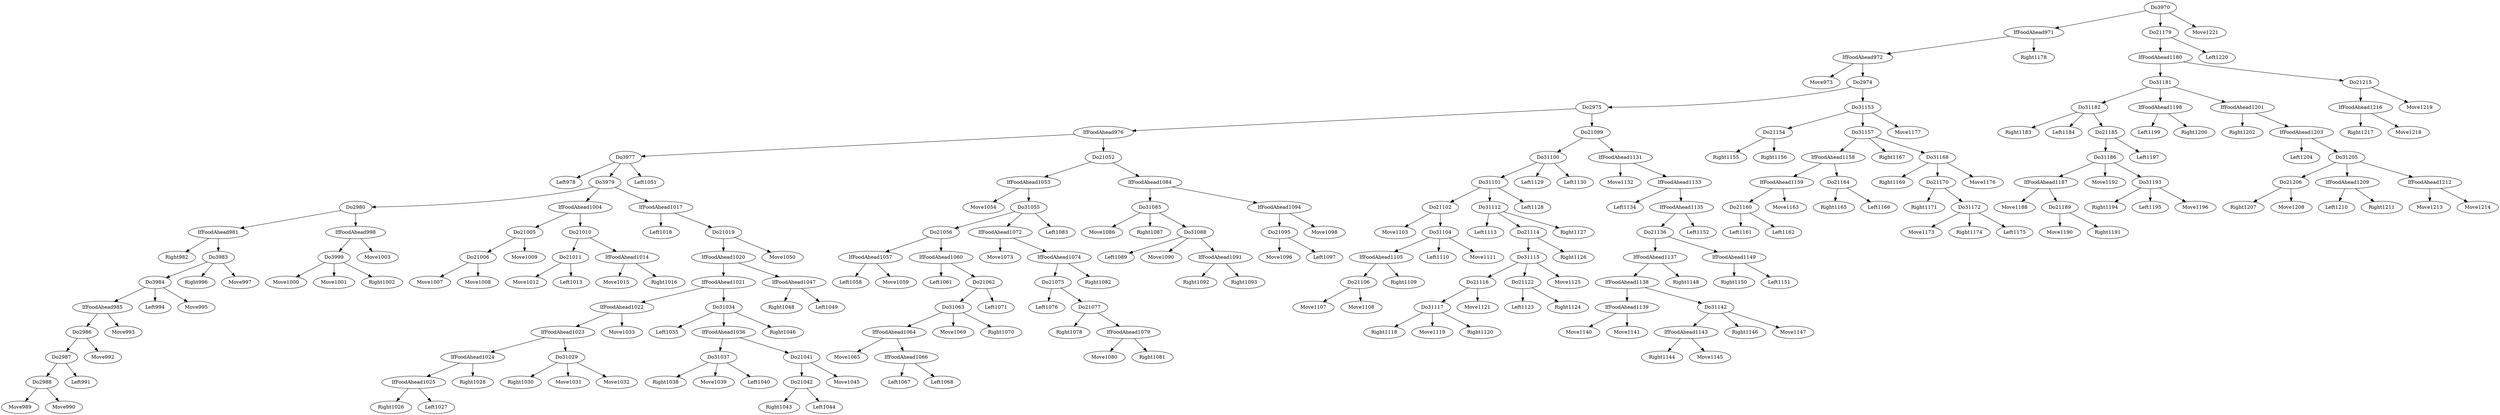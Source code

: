 digraph T {
	IfFoodAhead972 -> Move973
	Do3977 -> Left978
	IfFoodAhead981 -> Right982
	Do2988 -> Move989
	Do2988 -> Move990
	Do2987 -> Do2988
	Do2987 -> Left991
	Do2986 -> Do2987
	Do2986 -> Move992
	IfFoodAhead985 -> Do2986
	IfFoodAhead985 -> Move993
	Do3984 -> IfFoodAhead985
	Do3984 -> Left994
	Do3984 -> Move995
	Do3983 -> Do3984
	Do3983 -> Right996
	Do3983 -> Move997
	IfFoodAhead981 -> Do3983
	Do2980 -> IfFoodAhead981
	Do3999 -> Move1000
	Do3999 -> Move1001
	Do3999 -> Right1002
	IfFoodAhead998 -> Do3999
	IfFoodAhead998 -> Move1003
	Do2980 -> IfFoodAhead998
	Do3979 -> Do2980
	Do21006 -> Move1007
	Do21006 -> Move1008
	Do21005 -> Do21006
	Do21005 -> Move1009
	IfFoodAhead1004 -> Do21005
	Do21011 -> Move1012
	Do21011 -> Left1013
	Do21010 -> Do21011
	IfFoodAhead1014 -> Move1015
	IfFoodAhead1014 -> Right1016
	Do21010 -> IfFoodAhead1014
	IfFoodAhead1004 -> Do21010
	Do3979 -> IfFoodAhead1004
	IfFoodAhead1017 -> Left1018
	IfFoodAhead1025 -> Right1026
	IfFoodAhead1025 -> Left1027
	IfFoodAhead1024 -> IfFoodAhead1025
	IfFoodAhead1024 -> Right1028
	IfFoodAhead1023 -> IfFoodAhead1024
	Do31029 -> Right1030
	Do31029 -> Move1031
	Do31029 -> Move1032
	IfFoodAhead1023 -> Do31029
	IfFoodAhead1022 -> IfFoodAhead1023
	IfFoodAhead1022 -> Move1033
	IfFoodAhead1021 -> IfFoodAhead1022
	Do31034 -> Left1035
	Do31037 -> Right1038
	Do31037 -> Move1039
	Do31037 -> Left1040
	IfFoodAhead1036 -> Do31037
	Do21042 -> Right1043
	Do21042 -> Left1044
	Do21041 -> Do21042
	Do21041 -> Move1045
	IfFoodAhead1036 -> Do21041
	Do31034 -> IfFoodAhead1036
	Do31034 -> Right1046
	IfFoodAhead1021 -> Do31034
	IfFoodAhead1020 -> IfFoodAhead1021
	IfFoodAhead1047 -> Right1048
	IfFoodAhead1047 -> Left1049
	IfFoodAhead1020 -> IfFoodAhead1047
	Do21019 -> IfFoodAhead1020
	Do21019 -> Move1050
	IfFoodAhead1017 -> Do21019
	Do3979 -> IfFoodAhead1017
	Do3977 -> Do3979
	Do3977 -> Left1051
	IfFoodAhead976 -> Do3977
	IfFoodAhead1053 -> Move1054
	IfFoodAhead1057 -> Left1058
	IfFoodAhead1057 -> Move1059
	Do21056 -> IfFoodAhead1057
	IfFoodAhead1060 -> Left1061
	IfFoodAhead1064 -> Move1065
	IfFoodAhead1066 -> Left1067
	IfFoodAhead1066 -> Left1068
	IfFoodAhead1064 -> IfFoodAhead1066
	Do31063 -> IfFoodAhead1064
	Do31063 -> Move1069
	Do31063 -> Right1070
	Do21062 -> Do31063
	Do21062 -> Left1071
	IfFoodAhead1060 -> Do21062
	Do21056 -> IfFoodAhead1060
	Do31055 -> Do21056
	IfFoodAhead1072 -> Move1073
	Do21075 -> Left1076
	Do21077 -> Right1078
	IfFoodAhead1079 -> Move1080
	IfFoodAhead1079 -> Right1081
	Do21077 -> IfFoodAhead1079
	Do21075 -> Do21077
	IfFoodAhead1074 -> Do21075
	IfFoodAhead1074 -> Right1082
	IfFoodAhead1072 -> IfFoodAhead1074
	Do31055 -> IfFoodAhead1072
	Do31055 -> Left1083
	IfFoodAhead1053 -> Do31055
	Do21052 -> IfFoodAhead1053
	Do31085 -> Move1086
	Do31085 -> Right1087
	Do31088 -> Left1089
	Do31088 -> Move1090
	IfFoodAhead1091 -> Right1092
	IfFoodAhead1091 -> Right1093
	Do31088 -> IfFoodAhead1091
	Do31085 -> Do31088
	IfFoodAhead1084 -> Do31085
	Do21095 -> Move1096
	Do21095 -> Left1097
	IfFoodAhead1094 -> Do21095
	IfFoodAhead1094 -> Move1098
	IfFoodAhead1084 -> IfFoodAhead1094
	Do21052 -> IfFoodAhead1084
	IfFoodAhead976 -> Do21052
	Do2975 -> IfFoodAhead976
	Do21102 -> Move1103
	Do21106 -> Move1107
	Do21106 -> Move1108
	IfFoodAhead1105 -> Do21106
	IfFoodAhead1105 -> Right1109
	Do31104 -> IfFoodAhead1105
	Do31104 -> Left1110
	Do31104 -> Move1111
	Do21102 -> Do31104
	Do31101 -> Do21102
	Do31112 -> Left1113
	Do31117 -> Right1118
	Do31117 -> Move1119
	Do31117 -> Right1120
	Do21116 -> Do31117
	Do21116 -> Move1121
	Do31115 -> Do21116
	Do21122 -> Left1123
	Do21122 -> Right1124
	Do31115 -> Do21122
	Do31115 -> Move1125
	Do21114 -> Do31115
	Do21114 -> Right1126
	Do31112 -> Do21114
	Do31112 -> Right1127
	Do31101 -> Do31112
	Do31101 -> Left1128
	Do31100 -> Do31101
	Do31100 -> Left1129
	Do31100 -> Left1130
	Do21099 -> Do31100
	IfFoodAhead1131 -> Move1132
	IfFoodAhead1133 -> Left1134
	IfFoodAhead1139 -> Move1140
	IfFoodAhead1139 -> Move1141
	IfFoodAhead1138 -> IfFoodAhead1139
	IfFoodAhead1143 -> Right1144
	IfFoodAhead1143 -> Move1145
	Do31142 -> IfFoodAhead1143
	Do31142 -> Right1146
	Do31142 -> Move1147
	IfFoodAhead1138 -> Do31142
	IfFoodAhead1137 -> IfFoodAhead1138
	IfFoodAhead1137 -> Right1148
	Do21136 -> IfFoodAhead1137
	IfFoodAhead1149 -> Right1150
	IfFoodAhead1149 -> Left1151
	Do21136 -> IfFoodAhead1149
	IfFoodAhead1135 -> Do21136
	IfFoodAhead1135 -> Left1152
	IfFoodAhead1133 -> IfFoodAhead1135
	IfFoodAhead1131 -> IfFoodAhead1133
	Do21099 -> IfFoodAhead1131
	Do2975 -> Do21099
	Do2974 -> Do2975
	Do21154 -> Right1155
	Do21154 -> Right1156
	Do31153 -> Do21154
	Do21160 -> Left1161
	Do21160 -> Left1162
	IfFoodAhead1159 -> Do21160
	IfFoodAhead1159 -> Move1163
	IfFoodAhead1158 -> IfFoodAhead1159
	Do21164 -> Right1165
	Do21164 -> Left1166
	IfFoodAhead1158 -> Do21164
	Do31157 -> IfFoodAhead1158
	Do31157 -> Right1167
	Do31168 -> Right1169
	Do21170 -> Right1171
	Do31172 -> Move1173
	Do31172 -> Right1174
	Do31172 -> Left1175
	Do21170 -> Do31172
	Do31168 -> Do21170
	Do31168 -> Move1176
	Do31157 -> Do31168
	Do31153 -> Do31157
	Do31153 -> Move1177
	Do2974 -> Do31153
	IfFoodAhead972 -> Do2974
	IfFoodAhead971 -> IfFoodAhead972
	IfFoodAhead971 -> Right1178
	Do3970 -> IfFoodAhead971
	Do31182 -> Right1183
	Do31182 -> Left1184
	IfFoodAhead1187 -> Move1188
	Do21189 -> Move1190
	Do21189 -> Right1191
	IfFoodAhead1187 -> Do21189
	Do31186 -> IfFoodAhead1187
	Do31186 -> Move1192
	Do31193 -> Right1194
	Do31193 -> Left1195
	Do31193 -> Move1196
	Do31186 -> Do31193
	Do21185 -> Do31186
	Do21185 -> Left1197
	Do31182 -> Do21185
	Do31181 -> Do31182
	IfFoodAhead1198 -> Left1199
	IfFoodAhead1198 -> Right1200
	Do31181 -> IfFoodAhead1198
	IfFoodAhead1201 -> Right1202
	IfFoodAhead1203 -> Left1204
	Do21206 -> Right1207
	Do21206 -> Move1208
	Do31205 -> Do21206
	IfFoodAhead1209 -> Left1210
	IfFoodAhead1209 -> Right1211
	Do31205 -> IfFoodAhead1209
	IfFoodAhead1212 -> Move1213
	IfFoodAhead1212 -> Move1214
	Do31205 -> IfFoodAhead1212
	IfFoodAhead1203 -> Do31205
	IfFoodAhead1201 -> IfFoodAhead1203
	Do31181 -> IfFoodAhead1201
	IfFoodAhead1180 -> Do31181
	IfFoodAhead1216 -> Right1217
	IfFoodAhead1216 -> Move1218
	Do21215 -> IfFoodAhead1216
	Do21215 -> Move1219
	IfFoodAhead1180 -> Do21215
	Do21179 -> IfFoodAhead1180
	Do21179 -> Left1220
	Do3970 -> Do21179
	Do3970 -> Move1221
}
